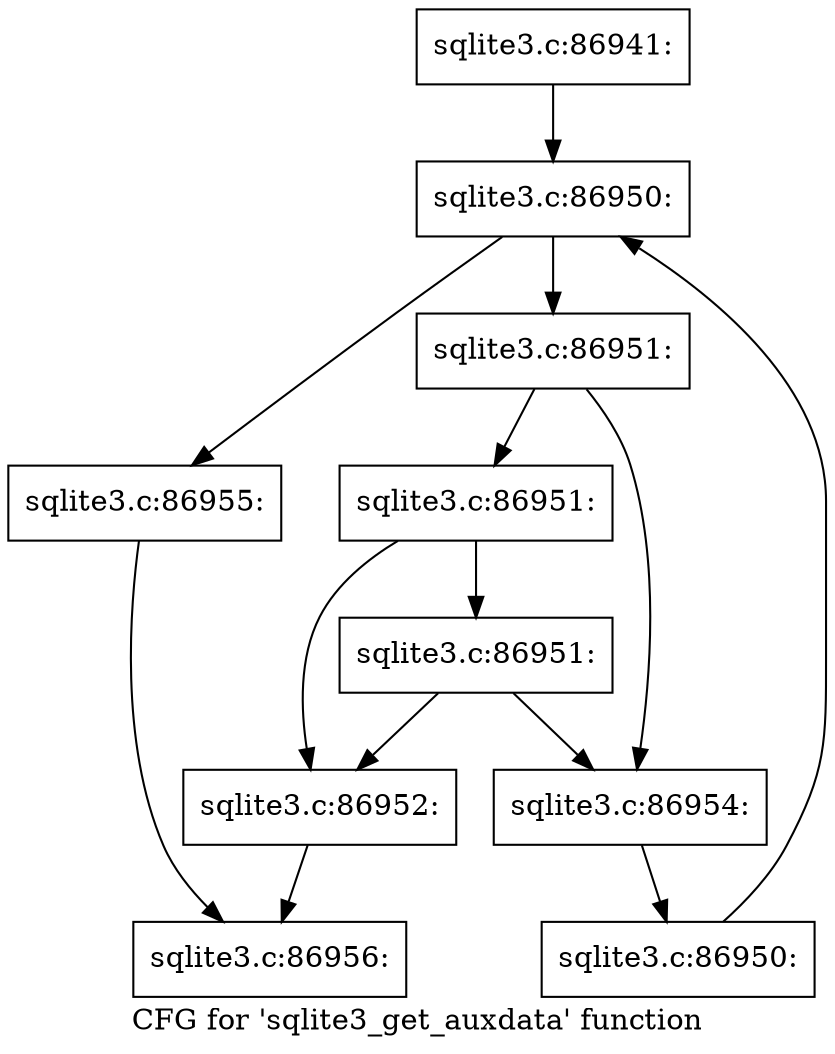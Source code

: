 digraph "CFG for 'sqlite3_get_auxdata' function" {
	label="CFG for 'sqlite3_get_auxdata' function";

	Node0x55c0f53d5f10 [shape=record,label="{sqlite3.c:86941:}"];
	Node0x55c0f53d5f10 -> Node0x55c0f54a7710;
	Node0x55c0f54a7710 [shape=record,label="{sqlite3.c:86950:}"];
	Node0x55c0f54a7710 -> Node0x55c0f5cb0fe0;
	Node0x55c0f54a7710 -> Node0x55c0f54a7410;
	Node0x55c0f5cb0fe0 [shape=record,label="{sqlite3.c:86951:}"];
	Node0x55c0f5cb0fe0 -> Node0x55c0f5cb1350;
	Node0x55c0f5cb0fe0 -> Node0x55c0f5cb1300;
	Node0x55c0f5cb1350 [shape=record,label="{sqlite3.c:86951:}"];
	Node0x55c0f5cb1350 -> Node0x55c0f5cb12b0;
	Node0x55c0f5cb1350 -> Node0x55c0f5cb1820;
	Node0x55c0f5cb1820 [shape=record,label="{sqlite3.c:86951:}"];
	Node0x55c0f5cb1820 -> Node0x55c0f5cb12b0;
	Node0x55c0f5cb1820 -> Node0x55c0f5cb1300;
	Node0x55c0f5cb12b0 [shape=record,label="{sqlite3.c:86952:}"];
	Node0x55c0f5cb12b0 -> Node0x55c0f5ca83b0;
	Node0x55c0f5cb1300 [shape=record,label="{sqlite3.c:86954:}"];
	Node0x55c0f5cb1300 -> Node0x55c0f5cb0f50;
	Node0x55c0f5cb0f50 [shape=record,label="{sqlite3.c:86950:}"];
	Node0x55c0f5cb0f50 -> Node0x55c0f54a7710;
	Node0x55c0f54a7410 [shape=record,label="{sqlite3.c:86955:}"];
	Node0x55c0f54a7410 -> Node0x55c0f5ca83b0;
	Node0x55c0f5ca83b0 [shape=record,label="{sqlite3.c:86956:}"];
}
